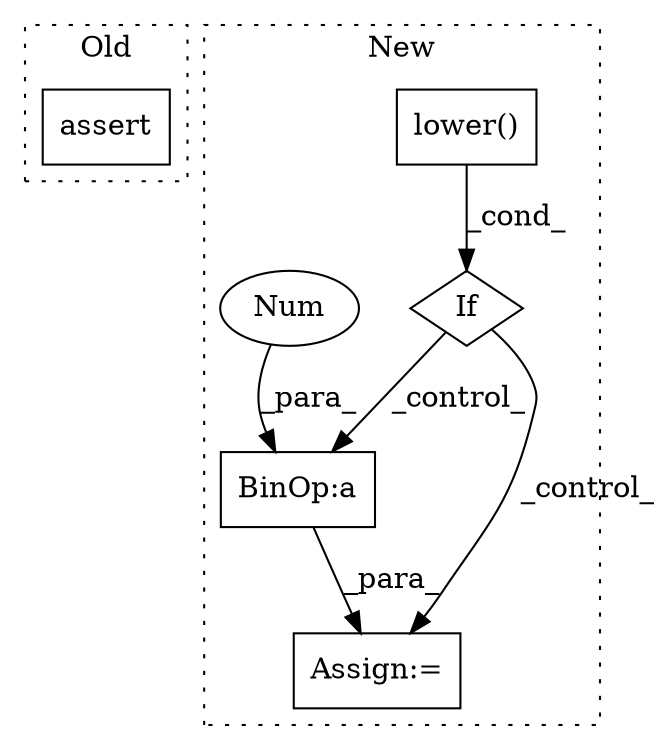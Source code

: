 digraph G {
subgraph cluster0 {
1 [label="assert" a="65" s="3981" l="7" shape="box"];
label = "Old";
style="dotted";
}
subgraph cluster1 {
2 [label="lower()" a="75" s="4590" l="13" shape="box"];
3 [label="If" a="96" s="5657" l="0" shape="diamond"];
4 [label="Assign:=" a="68" s="5758" l="3" shape="box"];
5 [label="BinOp:a" a="82" s="5793" l="4" shape="box"];
6 [label="Num" a="76" s="5797" l="1" shape="ellipse"];
label = "New";
style="dotted";
}
2 -> 3 [label="_cond_"];
3 -> 4 [label="_control_"];
3 -> 5 [label="_control_"];
5 -> 4 [label="_para_"];
6 -> 5 [label="_para_"];
}